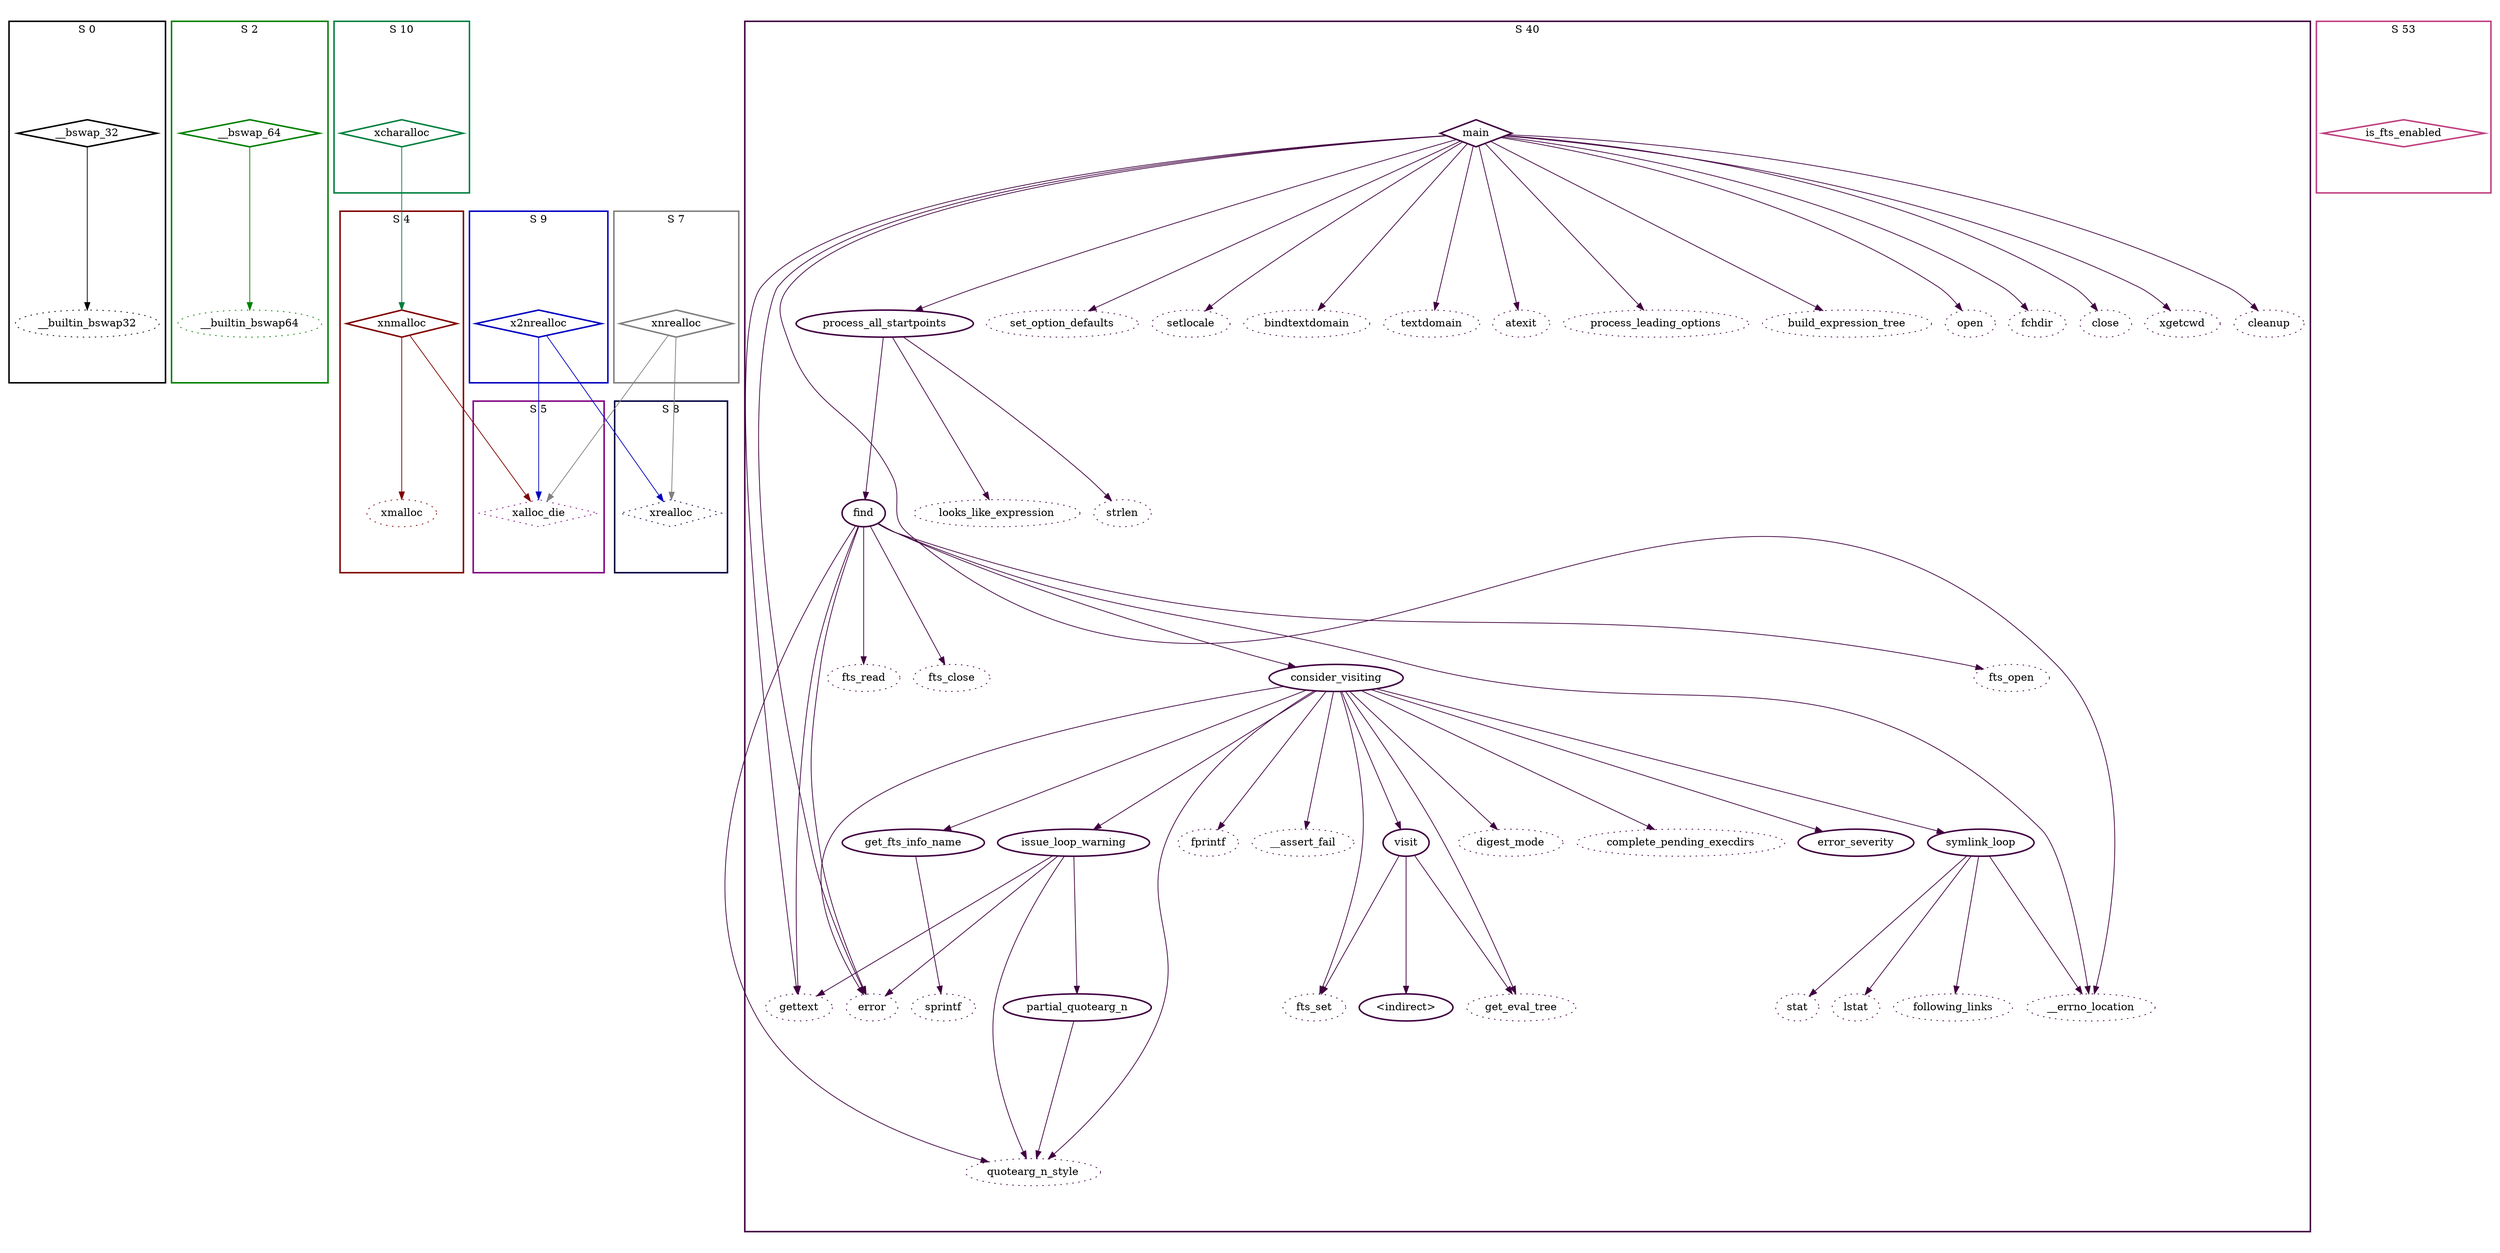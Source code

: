 digraph G {
  ratio=0.500000;
  "UV __bswap_32 (0)" [shape=diamond, label="__bswap_32", color="#000000",
                       style=bold];
  "UV __builtin_bswap32 (1)" [label="__builtin_bswap32", color="#000000",
                              style=dotted];
  "UV __bswap_64 (2)" [shape=diamond, label="__bswap_64", color="#008000",
                       style=bold];
  "UV __builtin_bswap64 (3)" [label="__builtin_bswap64", color="#008000",
                              style=dotted];
  "UV xnmalloc (4)" [shape=diamond, label="xnmalloc", color="#800000",
                     style=bold];
  "UV xalloc_die (5)" [shape=diamond, label="xalloc_die", color="#800080",
                       style=dotted];
  "UV xmalloc (6)" [label="xmalloc", color="#800000", style=dotted];
  "UV xnrealloc (7)" [shape=diamond, label="xnrealloc", color="#808080",
                      style=bold];
  "UV xrealloc (8)" [shape=diamond, label="xrealloc", color="#000040",
                     style=dotted];
  "UV x2nrealloc (9)" [shape=diamond, label="x2nrealloc", color="#0000C0",
                       style=bold];
  "UV xcharalloc (10)" [shape=diamond, label="xcharalloc", color="#008040",
                        style=bold];
  "UV error_severity (11)" [label="error_severity", color="#400040",
                            style=bold];
  "UV get_fts_info_name (12)" [label="get_fts_info_name", color="#400040",
                               style=bold];
  "UV sprintf (13)" [label="sprintf", color="#400040", style=dotted];
  "UV visit (14)" [label="visit", color="#400040", style=bold];
  "UV get_eval_tree (15)" [label="get_eval_tree", color="#400040",
                           style=dotted];
  "UV <indirect> (16)" [label="<indirect>", color="#400040", style=bold];
  "UV fts_set (17)" [label="fts_set", color="#400040", style=dotted];
  "UV partial_quotearg_n (18)" [label="partial_quotearg_n", color="#400040",
                                style=bold];
  "UV quotearg_n_style (19)" [label="quotearg_n_style", color="#400040",
                              style=dotted];
  "UV issue_loop_warning (20)" [label="issue_loop_warning", color="#400040",
                                style=bold];
  "UV gettext (21)" [label="gettext", color="#400040", style=dotted];
  "UV error (22)" [label="error", color="#400040", style=dotted];
  "UV symlink_loop (23)" [label="symlink_loop", color="#400040", style=bold];
  "UV following_links (24)" [label="following_links", color="#400040",
                             style=dotted];
  "UV stat (25)" [label="stat", color="#400040", style=dotted];
  "UV lstat (26)" [label="lstat", color="#400040", style=dotted];
  "UV __errno_location (27)" [label="__errno_location", color="#400040",
                              style=dotted];
  "UV consider_visiting (28)" [label="consider_visiting", color="#400040",
                               style=bold];
  "UV fprintf (29)" [label="fprintf", color="#400040", style=dotted];
  "UV __assert_fail (30)" [label="__assert_fail", color="#400040",
                           style=dotted];
  "UV digest_mode (31)" [label="digest_mode", color="#400040", style=dotted];
  "UV complete_pending_execdirs (32)" [label="complete_pending_execdirs",
                                       color="#400040", style=dotted];
  "UV find (33)" [label="find", color="#400040", style=bold];
  "UV fts_open (34)" [label="fts_open", color="#400040", style=dotted];
  "UV fts_read (35)" [label="fts_read", color="#400040", style=dotted];
  "UV fts_close (36)" [label="fts_close", color="#400040", style=dotted];
  "UV process_all_startpoints (37)" [label="process_all_startpoints",
                                     color="#400040", style=bold];
  "UV looks_like_expression (38)" [label="looks_like_expression",
                                   color="#400040", style=dotted];
  "UV strlen (39)" [label="strlen", color="#400040", style=dotted];
  "UV main (40)" [shape=diamond, label="main", color="#400040", style=bold];
  "UV set_option_defaults (41)" [label="set_option_defaults",
                                 color="#400040", style=dotted];
  "UV setlocale (42)" [label="setlocale", color="#400040", style=dotted];
  "UV bindtextdomain (43)" [label="bindtextdomain", color="#400040",
                            style=dotted];
  "UV textdomain (44)" [label="textdomain", color="#400040", style=dotted];
  "UV atexit (45)" [label="atexit", color="#400040", style=dotted];
  "UV process_leading_options (46)" [label="process_leading_options",
                                     color="#400040", style=dotted];
  "UV build_expression_tree (47)" [label="build_expression_tree",
                                   color="#400040", style=dotted];
  "UV open (48)" [label="open", color="#400040", style=dotted];
  "UV fchdir (49)" [label="fchdir", color="#400040", style=dotted];
  "UV close (50)" [label="close", color="#400040", style=dotted];
  "UV xgetcwd (51)" [label="xgetcwd", color="#400040", style=dotted];
  "UV cleanup (52)" [label="cleanup", color="#400040", style=dotted];
  "UV is_fts_enabled (53)" [shape=diamond, label="is_fts_enabled",
                            color="#C04080", style=bold];
  
  subgraph cluster_40 { label="S 40";
    color="#400040";
    style=bold;
    "UV cleanup (52)";"UV xgetcwd (51)";"UV close (50)";"UV fchdir (49)";"UV open (48)";"UV build_expression_tree (47)";"UV process_leading_options (46)";"UV atexit (45)";"UV textdomain (44)";"UV bindtextdomain (43)";"UV setlocale (42)";"UV set_option_defaults (41)";"UV main (40)";"UV strlen (39)";"UV looks_like_expression (38)";"UV process_all_startpoints (37)";"UV fts_close (36)";"UV fts_read (35)";"UV fts_open (34)";"UV find (33)";"UV complete_pending_execdirs (32)";"UV digest_mode (31)";"UV __assert_fail (30)";"UV fprintf (29)";"UV consider_visiting (28)";"UV __errno_location (27)";"UV lstat (26)";"UV stat (25)";"UV following_links (24)";"UV symlink_loop (23)";"UV error (22)";"UV gettext (21)";"UV issue_loop_warning (20)";"UV quotearg_n_style (19)";"UV partial_quotearg_n (18)";"UV fts_set (17)";"UV <indirect> (16)";"UV get_eval_tree (15)";"UV visit (14)";"UV sprintf (13)";"UV get_fts_info_name (12)";"UV error_severity (11)"; };
  subgraph cluster_8 { label="S 8";
    color="#000040";
    style=bold;
    "UV xrealloc (8)"; };
  subgraph cluster_53 { label="S 53";
    color="#C04080";
    style=bold;
    "UV is_fts_enabled (53)"; };
  subgraph cluster_9 { label="S 9";
    color="#0000C0";
    style=bold;
    "UV x2nrealloc (9)"; };
  subgraph cluster_2 { label="S 2";
    color="#008000";
    style=bold;
    "UV __builtin_bswap64 (3)";"UV __bswap_64 (2)"; };
  subgraph cluster_4 { label="S 4";
    color="#800000";
    style=bold;
    "UV xmalloc (6)";"UV xnmalloc (4)"; };
  subgraph cluster_5 { label="S 5";
    color="#800080";
    style=bold;
    "UV xalloc_die (5)"; };
  subgraph cluster_10 { label="S 10";
    color="#008040";
    style=bold;
    "UV xcharalloc (10)"; };
  subgraph cluster_7 { label="S 7";
    color="#808080";
    style=bold;
    "UV xnrealloc (7)"; };
  subgraph cluster_0 { label="S 0";
    color="#000000";
    style=bold;
    "UV __builtin_bswap32 (1)";"UV __bswap_32 (0)"; };
  
  "UV __bswap_32 (0)" -> "UV __builtin_bswap32 (1)" [color="#000000"];
  "UV __bswap_64 (2)" -> "UV __builtin_bswap64 (3)" [color="#008000"];
  "UV xnmalloc (4)" -> "UV xalloc_die (5)" [color="#800000"];
  "UV xnmalloc (4)" -> "UV xmalloc (6)" [color="#800000"];
  "UV xnrealloc (7)" -> "UV xalloc_die (5)" [color="#808080"];
  "UV xnrealloc (7)" -> "UV xrealloc (8)" [color="#808080"];
  "UV x2nrealloc (9)" -> "UV xalloc_die (5)" [color="#0000C0"];
  "UV x2nrealloc (9)" -> "UV xrealloc (8)" [color="#0000C0"];
  "UV xcharalloc (10)" -> "UV xnmalloc (4)" [color="#008040"];
  "UV get_fts_info_name (12)" -> "UV sprintf (13)" [color="#400040"];
  "UV visit (14)" -> "UV get_eval_tree (15)" [color="#400040"];
  "UV visit (14)" -> "UV <indirect> (16)" [color="#400040"];
  "UV visit (14)" -> "UV fts_set (17)" [color="#400040"];
  "UV partial_quotearg_n (18)" -> "UV quotearg_n_style (19)" [color="#400040"];
  "UV issue_loop_warning (20)" -> "UV partial_quotearg_n (18)" [color="#400040"];
  "UV issue_loop_warning (20)" -> "UV quotearg_n_style (19)" [color="#400040"];
  "UV issue_loop_warning (20)" -> "UV gettext (21)" [color="#400040"];
  "UV issue_loop_warning (20)" -> "UV error (22)" [color="#400040"];
  "UV symlink_loop (23)" -> "UV following_links (24)" [color="#400040"];
  "UV symlink_loop (23)" -> "UV stat (25)" [color="#400040"];
  "UV symlink_loop (23)" -> "UV lstat (26)" [color="#400040"];
  "UV symlink_loop (23)" -> "UV __errno_location (27)" [color="#400040"];
  "UV consider_visiting (28)" -> "UV error_severity (11)" [color="#400040"];
  "UV consider_visiting (28)" -> "UV get_fts_info_name (12)" [color="#400040"];
  "UV consider_visiting (28)" -> "UV visit (14)" [color="#400040"];
  "UV consider_visiting (28)" -> "UV get_eval_tree (15)" [color="#400040"];
  "UV consider_visiting (28)" -> "UV fts_set (17)" [color="#400040"];
  "UV consider_visiting (28)" -> "UV quotearg_n_style (19)" [color="#400040"];
  "UV consider_visiting (28)" -> "UV issue_loop_warning (20)" [color="#400040"];
  "UV consider_visiting (28)" -> "UV error (22)" [color="#400040"];
  "UV consider_visiting (28)" -> "UV symlink_loop (23)" [color="#400040"];
  "UV consider_visiting (28)" -> "UV fprintf (29)" [color="#400040"];
  "UV consider_visiting (28)" -> "UV __assert_fail (30)" [color="#400040"];
  "UV consider_visiting (28)" -> "UV digest_mode (31)" [color="#400040"];
  "UV consider_visiting (28)" -> "UV complete_pending_execdirs (32)" [
  color="#400040"];
  "UV find (33)" -> "UV quotearg_n_style (19)" [color="#400040"];
  "UV find (33)" -> "UV gettext (21)" [color="#400040"];
  "UV find (33)" -> "UV error (22)" [color="#400040"];
  "UV find (33)" -> "UV __errno_location (27)" [color="#400040"];
  "UV find (33)" -> "UV consider_visiting (28)" [color="#400040"];
  "UV find (33)" -> "UV fts_open (34)" [color="#400040"];
  "UV find (33)" -> "UV fts_read (35)" [color="#400040"];
  "UV find (33)" -> "UV fts_close (36)" [color="#400040"];
  "UV process_all_startpoints (37)" -> "UV find (33)" [color="#400040"];
  "UV process_all_startpoints (37)" -> "UV looks_like_expression (38)" [
  color="#400040"];
  "UV process_all_startpoints (37)" -> "UV strlen (39)" [color="#400040"];
  "UV main (40)" -> "UV gettext (21)" [color="#400040"];
  "UV main (40)" -> "UV error (22)" [color="#400040"];
  "UV main (40)" -> "UV __errno_location (27)" [color="#400040"];
  "UV main (40)" -> "UV process_all_startpoints (37)" [color="#400040"];
  "UV main (40)" -> "UV set_option_defaults (41)" [color="#400040"];
  "UV main (40)" -> "UV setlocale (42)" [color="#400040"];
  "UV main (40)" -> "UV bindtextdomain (43)" [color="#400040"];
  "UV main (40)" -> "UV textdomain (44)" [color="#400040"];
  "UV main (40)" -> "UV atexit (45)" [color="#400040"];
  "UV main (40)" -> "UV process_leading_options (46)" [color="#400040"];
  "UV main (40)" -> "UV build_expression_tree (47)" [color="#400040"];
  "UV main (40)" -> "UV open (48)" [color="#400040"];
  "UV main (40)" -> "UV fchdir (49)" [color="#400040"];
  "UV main (40)" -> "UV close (50)" [color="#400040"];
  "UV main (40)" -> "UV xgetcwd (51)" [color="#400040"];
  "UV main (40)" -> "UV cleanup (52)" [color="#400040"];
  
  }